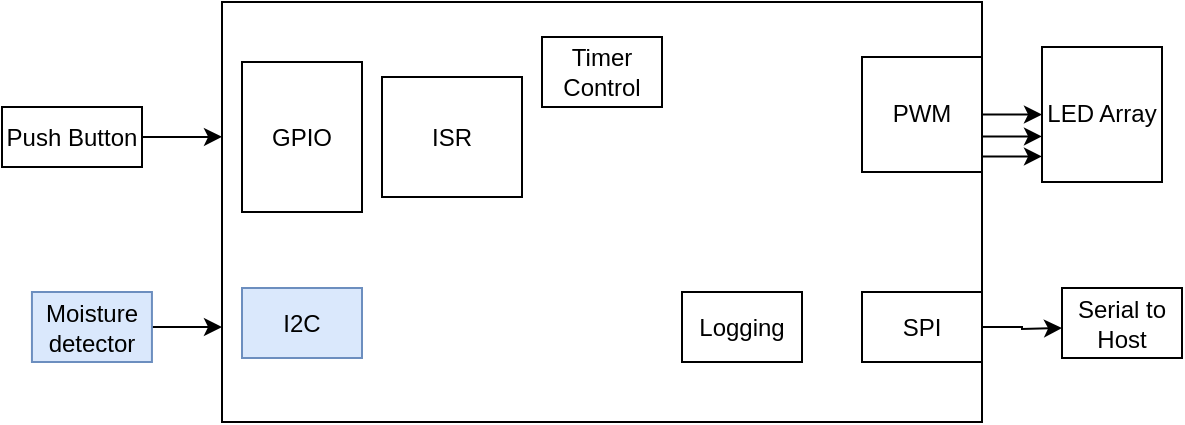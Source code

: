 <mxfile version="18.0.1" type="github">
  <diagram id="66cccoRDrbyXjYgNR0cn" name="Page-1">
    <mxGraphModel dx="1420" dy="1264" grid="1" gridSize="10" guides="1" tooltips="1" connect="1" arrows="1" fold="1" page="1" pageScale="1" pageWidth="850" pageHeight="1100" math="0" shadow="0">
      <root>
        <mxCell id="0" />
        <mxCell id="1" parent="0" />
        <mxCell id="6yedTK-UhP8KbGtNIMfZ-2" value="" style="rounded=0;whiteSpace=wrap;html=1;" parent="1" vertex="1">
          <mxGeometry x="260" y="390" width="380" height="210" as="geometry" />
        </mxCell>
        <mxCell id="6yedTK-UhP8KbGtNIMfZ-3" value="LED Array" style="rounded=0;whiteSpace=wrap;html=1;" parent="1" vertex="1">
          <mxGeometry x="670" y="412.5" width="60" height="67.5" as="geometry" />
        </mxCell>
        <mxCell id="6yedTK-UhP8KbGtNIMfZ-18" style="edgeStyle=orthogonalEdgeStyle;rounded=0;orthogonalLoop=1;jettySize=auto;html=1;exitX=1;exitY=0.5;exitDx=0;exitDy=0;entryX=0;entryY=0.321;entryDx=0;entryDy=0;entryPerimeter=0;strokeColor=default;" parent="1" source="6yedTK-UhP8KbGtNIMfZ-4" target="6yedTK-UhP8KbGtNIMfZ-2" edge="1">
          <mxGeometry relative="1" as="geometry" />
        </mxCell>
        <mxCell id="6yedTK-UhP8KbGtNIMfZ-4" value="Push Button" style="rounded=0;whiteSpace=wrap;html=1;" parent="1" vertex="1">
          <mxGeometry x="150" y="442.5" width="70" height="30" as="geometry" />
        </mxCell>
        <mxCell id="6yedTK-UhP8KbGtNIMfZ-7" value="GPIO" style="rounded=0;whiteSpace=wrap;html=1;" parent="1" vertex="1">
          <mxGeometry x="270" y="420" width="60" height="75" as="geometry" />
        </mxCell>
        <mxCell id="6yedTK-UhP8KbGtNIMfZ-9" value="Logging" style="rounded=0;whiteSpace=wrap;html=1;" parent="1" vertex="1">
          <mxGeometry x="490" y="535" width="60" height="35" as="geometry" />
        </mxCell>
        <mxCell id="6yedTK-UhP8KbGtNIMfZ-14" style="edgeStyle=orthogonalEdgeStyle;rounded=0;orthogonalLoop=1;jettySize=auto;html=1;exitX=1;exitY=0.5;exitDx=0;exitDy=0;strokeColor=default;" parent="1" source="6yedTK-UhP8KbGtNIMfZ-10" edge="1">
          <mxGeometry relative="1" as="geometry">
            <mxPoint x="680" y="553" as="targetPoint" />
          </mxGeometry>
        </mxCell>
        <mxCell id="6yedTK-UhP8KbGtNIMfZ-10" value="SPI" style="rounded=0;whiteSpace=wrap;html=1;" parent="1" vertex="1">
          <mxGeometry x="580" y="535" width="60" height="35" as="geometry" />
        </mxCell>
        <mxCell id="6yedTK-UhP8KbGtNIMfZ-21" style="edgeStyle=orthogonalEdgeStyle;rounded=0;orthogonalLoop=1;jettySize=auto;html=1;exitX=1;exitY=0.5;exitDx=0;exitDy=0;entryX=0;entryY=0.5;entryDx=0;entryDy=0;strokeColor=default;" parent="1" source="6yedTK-UhP8KbGtNIMfZ-11" target="6yedTK-UhP8KbGtNIMfZ-3" edge="1">
          <mxGeometry relative="1" as="geometry" />
        </mxCell>
        <mxCell id="6yedTK-UhP8KbGtNIMfZ-11" value="PWM" style="rounded=0;whiteSpace=wrap;html=1;" parent="1" vertex="1">
          <mxGeometry x="580" y="417.5" width="60" height="57.5" as="geometry" />
        </mxCell>
        <mxCell id="6yedTK-UhP8KbGtNIMfZ-12" value="Timer Control" style="rounded=0;whiteSpace=wrap;html=1;" parent="1" vertex="1">
          <mxGeometry x="420" y="407.5" width="60" height="35" as="geometry" />
        </mxCell>
        <mxCell id="6yedTK-UhP8KbGtNIMfZ-13" value="Serial to Host" style="rounded=0;whiteSpace=wrap;html=1;" parent="1" vertex="1">
          <mxGeometry x="680" y="533" width="60" height="35" as="geometry" />
        </mxCell>
        <mxCell id="6yedTK-UhP8KbGtNIMfZ-15" value="ISR" style="rounded=0;whiteSpace=wrap;html=1;" parent="1" vertex="1">
          <mxGeometry x="340" y="427.5" width="70" height="60" as="geometry" />
        </mxCell>
        <mxCell id="6yedTK-UhP8KbGtNIMfZ-16" value="I2C" style="rounded=0;whiteSpace=wrap;html=1;fillColor=#dae8fc;strokeColor=#6c8ebf;" parent="1" vertex="1">
          <mxGeometry x="270" y="533" width="60" height="35" as="geometry" />
        </mxCell>
        <mxCell id="6yedTK-UhP8KbGtNIMfZ-20" style="edgeStyle=orthogonalEdgeStyle;rounded=0;orthogonalLoop=1;jettySize=auto;html=1;exitX=1;exitY=0.5;exitDx=0;exitDy=0;strokeColor=default;" parent="1" source="6yedTK-UhP8KbGtNIMfZ-19" edge="1">
          <mxGeometry relative="1" as="geometry">
            <mxPoint x="259.97" y="552.571" as="targetPoint" />
          </mxGeometry>
        </mxCell>
        <mxCell id="6yedTK-UhP8KbGtNIMfZ-19" value="Moisture detector" style="rounded=0;whiteSpace=wrap;html=1;fillColor=#dae8fc;strokeColor=#6c8ebf;" parent="1" vertex="1">
          <mxGeometry x="164.97" y="535" width="60" height="35" as="geometry" />
        </mxCell>
        <mxCell id="6yedTK-UhP8KbGtNIMfZ-22" style="edgeStyle=orthogonalEdgeStyle;rounded=0;orthogonalLoop=1;jettySize=auto;html=1;exitX=1;exitY=0.5;exitDx=0;exitDy=0;entryX=0;entryY=0.5;entryDx=0;entryDy=0;strokeColor=default;" parent="1" edge="1">
          <mxGeometry relative="1" as="geometry">
            <mxPoint x="640" y="457.21" as="sourcePoint" />
            <mxPoint x="670" y="457.21" as="targetPoint" />
          </mxGeometry>
        </mxCell>
        <mxCell id="6yedTK-UhP8KbGtNIMfZ-23" style="edgeStyle=orthogonalEdgeStyle;rounded=0;orthogonalLoop=1;jettySize=auto;html=1;exitX=1;exitY=0.5;exitDx=0;exitDy=0;entryX=0;entryY=0.5;entryDx=0;entryDy=0;strokeColor=default;" parent="1" edge="1">
          <mxGeometry relative="1" as="geometry">
            <mxPoint x="640" y="467.21" as="sourcePoint" />
            <mxPoint x="670" y="467.21" as="targetPoint" />
          </mxGeometry>
        </mxCell>
      </root>
    </mxGraphModel>
  </diagram>
</mxfile>
